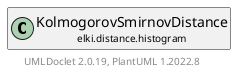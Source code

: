 @startuml
    remove .*\.(Instance|Par|Parameterizer|Factory)$
    set namespaceSeparator none
    hide empty fields
    hide empty methods

    class "<size:14>KolmogorovSmirnovDistance.Par\n<size:10>elki.distance.histogram" as elki.distance.histogram.KolmogorovSmirnovDistance.Par [[KolmogorovSmirnovDistance.Par.html]] {
        +make(): KolmogorovSmirnovDistance
    }

    interface "<size:14>Parameterizer\n<size:10>elki.utilities.optionhandling" as elki.utilities.optionhandling.Parameterizer [[../../utilities/optionhandling/Parameterizer.html]] {
        {abstract} +make(): Object
    }
    class "<size:14>KolmogorovSmirnovDistance\n<size:10>elki.distance.histogram" as elki.distance.histogram.KolmogorovSmirnovDistance [[KolmogorovSmirnovDistance.html]]

    elki.utilities.optionhandling.Parameterizer <|.. elki.distance.histogram.KolmogorovSmirnovDistance.Par
    elki.distance.histogram.KolmogorovSmirnovDistance +-- elki.distance.histogram.KolmogorovSmirnovDistance.Par

    center footer UMLDoclet 2.0.19, PlantUML 1.2022.8
@enduml
